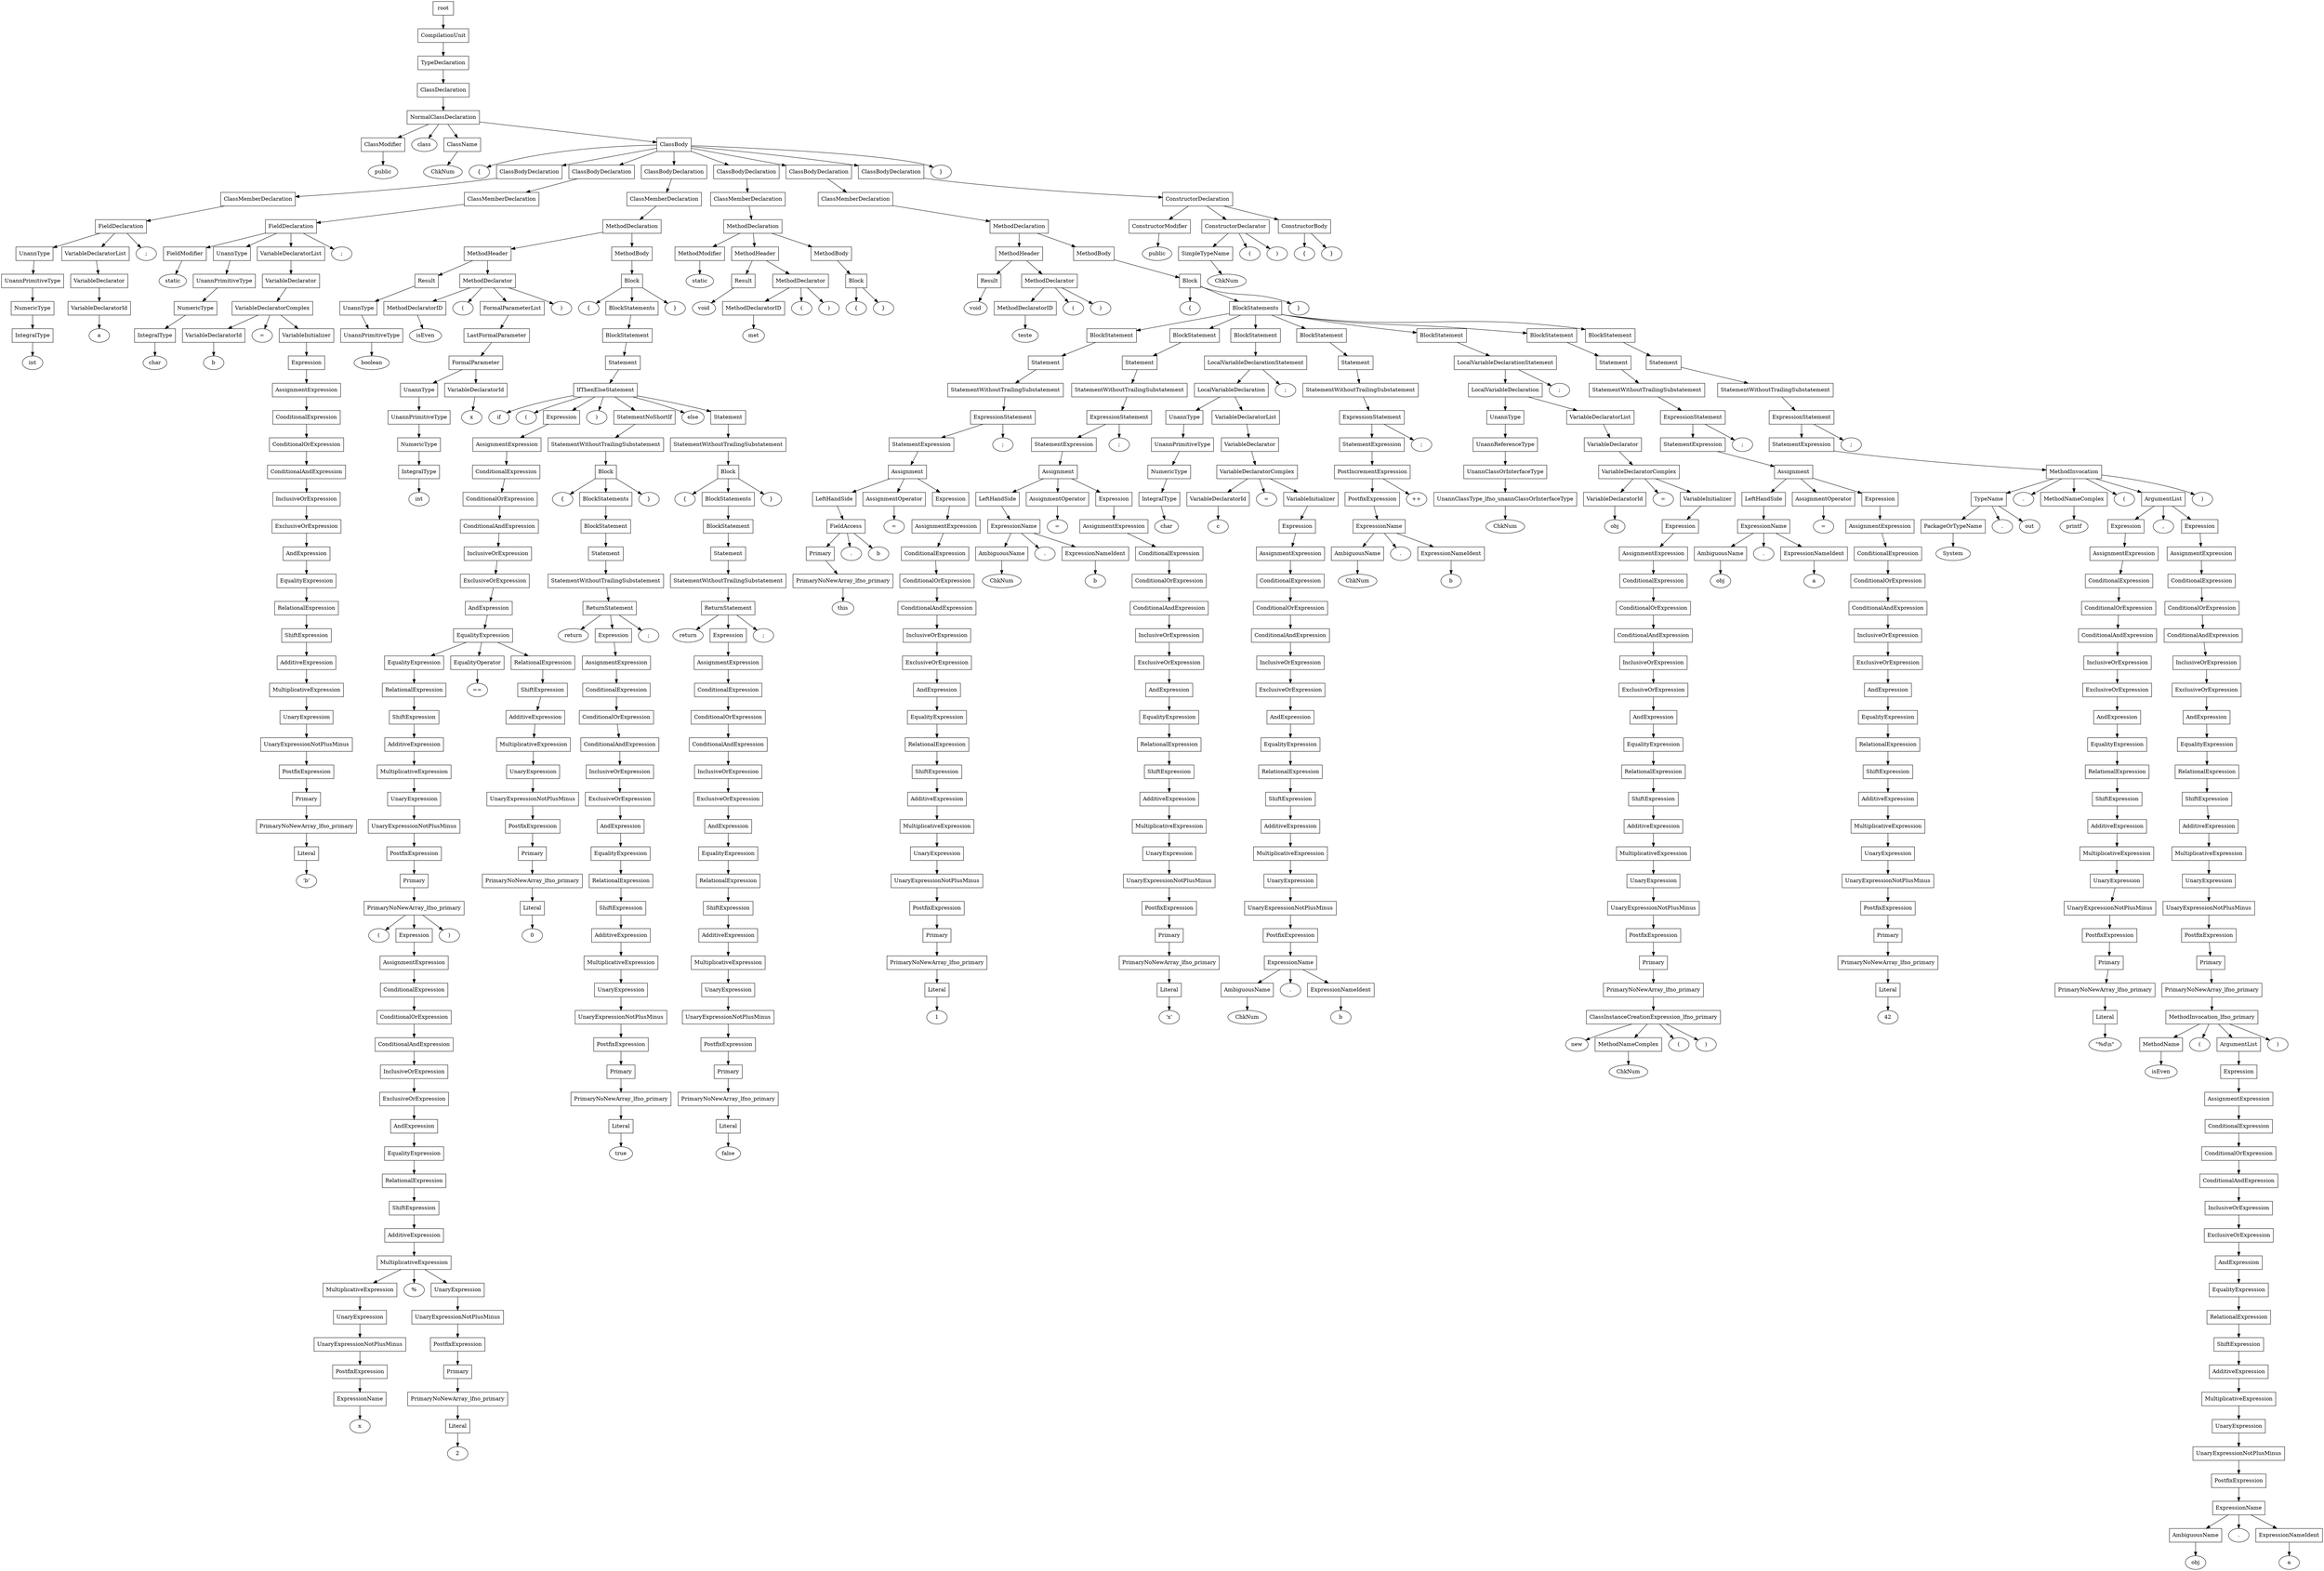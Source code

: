 digraph G {
	splines="TRUE";
	n_0 [label="root", shape="rectangle"]
	n_0 -> n_1
	n_1 [label="CompilationUnit", shape="rectangle"]
	n_1 -> n_2
	n_2 [label="TypeDeclaration", shape="rectangle"]
	n_2 -> n_3
	n_3 [label="ClassDeclaration", shape="rectangle"]
	n_3 -> n_4
	n_4 [label="NormalClassDeclaration", shape="rectangle"]
	n_4 -> n_5
	n_5 [label="ClassModifier", shape="rectangle"]
	n_5 -> n_9
	n_9 [label="public", shape="ellipse"]
	n_4 -> n_6
	n_6 [label="class", shape="ellipse"]
	n_4 -> n_7
	n_7 [label="ClassName", shape="rectangle"]
	n_7 -> n_10
	n_10 [label="ChkNum", shape="ellipse"]
	n_4 -> n_8
	n_8 [label="ClassBody", shape="rectangle"]
	n_8 -> n_11
	n_11 [label="{", shape="ellipse"]
	n_8 -> n_12
	n_12 [label="ClassBodyDeclaration", shape="rectangle"]
	n_12 -> n_19
	n_19 [label="ClassMemberDeclaration", shape="rectangle"]
	n_19 -> n_25
	n_25 [label="FieldDeclaration", shape="rectangle"]
	n_25 -> n_33
	n_33 [label="UnannType", shape="rectangle"]
	n_33 -> n_53
	n_53 [label="UnannPrimitiveType", shape="rectangle"]
	n_53 -> n_69
	n_69 [label="NumericType", shape="rectangle"]
	n_69 -> n_94
	n_94 [label="IntegralType", shape="rectangle"]
	n_94 -> n_113
	n_113 [label="int", shape="ellipse"]
	n_25 -> n_34
	n_34 [label="VariableDeclaratorList", shape="rectangle"]
	n_34 -> n_54
	n_54 [label="VariableDeclarator", shape="rectangle"]
	n_54 -> n_70
	n_70 [label="VariableDeclaratorId", shape="rectangle"]
	n_70 -> n_95
	n_95 [label="a", shape="ellipse"]
	n_25 -> n_35
	n_35 [label=";", shape="ellipse"]
	n_8 -> n_13
	n_13 [label="ClassBodyDeclaration", shape="rectangle"]
	n_13 -> n_20
	n_20 [label="ClassMemberDeclaration", shape="rectangle"]
	n_20 -> n_26
	n_26 [label="FieldDeclaration", shape="rectangle"]
	n_26 -> n_36
	n_36 [label="FieldModifier", shape="rectangle"]
	n_36 -> n_55
	n_55 [label="static", shape="ellipse"]
	n_26 -> n_37
	n_37 [label="UnannType", shape="rectangle"]
	n_37 -> n_56
	n_56 [label="UnannPrimitiveType", shape="rectangle"]
	n_56 -> n_71
	n_71 [label="NumericType", shape="rectangle"]
	n_71 -> n_96
	n_96 [label="IntegralType", shape="rectangle"]
	n_96 -> n_114
	n_114 [label="char", shape="ellipse"]
	n_26 -> n_38
	n_38 [label="VariableDeclaratorList", shape="rectangle"]
	n_38 -> n_57
	n_57 [label="VariableDeclarator", shape="rectangle"]
	n_57 -> n_72
	n_72 [label="VariableDeclaratorComplex", shape="rectangle"]
	n_72 -> n_97
	n_97 [label="VariableDeclaratorId", shape="rectangle"]
	n_97 -> n_115
	n_115 [label="b", shape="ellipse"]
	n_72 -> n_98
	n_98 [label="=", shape="ellipse"]
	n_72 -> n_99
	n_99 [label="VariableInitializer", shape="rectangle"]
	n_99 -> n_116
	n_116 [label="Expression", shape="rectangle"]
	n_116 -> n_127
	n_127 [label="AssignmentExpression", shape="rectangle"]
	n_127 -> n_140
	n_140 [label="ConditionalExpression", shape="rectangle"]
	n_140 -> n_159
	n_159 [label="ConditionalOrExpression", shape="rectangle"]
	n_159 -> n_178
	n_178 [label="ConditionalAndExpression", shape="rectangle"]
	n_178 -> n_192
	n_192 [label="InclusiveOrExpression", shape="rectangle"]
	n_192 -> n_226
	n_226 [label="ExclusiveOrExpression", shape="rectangle"]
	n_226 -> n_253
	n_253 [label="AndExpression", shape="rectangle"]
	n_253 -> n_277
	n_277 [label="EqualityExpression", shape="rectangle"]
	n_277 -> n_295
	n_295 [label="RelationalExpression", shape="rectangle"]
	n_295 -> n_307
	n_307 [label="ShiftExpression", shape="rectangle"]
	n_307 -> n_322
	n_322 [label="AdditiveExpression", shape="rectangle"]
	n_322 -> n_335
	n_335 [label="MultiplicativeExpression", shape="rectangle"]
	n_335 -> n_348
	n_348 [label="UnaryExpression", shape="rectangle"]
	n_348 -> n_360
	n_360 [label="UnaryExpressionNotPlusMinus", shape="rectangle"]
	n_360 -> n_372
	n_372 [label="PostfixExpression", shape="rectangle"]
	n_372 -> n_384
	n_384 [label="Primary", shape="rectangle"]
	n_384 -> n_396
	n_396 [label="PrimaryNoNewArray_lfno_primary", shape="rectangle"]
	n_396 -> n_408
	n_408 [label="Literal", shape="rectangle"]
	n_408 -> n_420
	n_420 [label="'b'", shape="ellipse"]
	n_26 -> n_39
	n_39 [label=";", shape="ellipse"]
	n_8 -> n_14
	n_14 [label="ClassBodyDeclaration", shape="rectangle"]
	n_14 -> n_21
	n_21 [label="ClassMemberDeclaration", shape="rectangle"]
	n_21 -> n_27
	n_27 [label="MethodDeclaration", shape="rectangle"]
	n_27 -> n_40
	n_40 [label="MethodHeader", shape="rectangle"]
	n_40 -> n_58
	n_58 [label="Result", shape="rectangle"]
	n_58 -> n_73
	n_73 [label="UnannType", shape="rectangle"]
	n_73 -> n_100
	n_100 [label="UnannPrimitiveType", shape="rectangle"]
	n_100 -> n_117
	n_117 [label="boolean", shape="ellipse"]
	n_40 -> n_59
	n_59 [label="MethodDeclarator", shape="rectangle"]
	n_59 -> n_74
	n_74 [label="MethodDeclaratorID", shape="rectangle"]
	n_74 -> n_101
	n_101 [label="isEven", shape="ellipse"]
	n_59 -> n_75
	n_75 [label="(", shape="ellipse"]
	n_59 -> n_76
	n_76 [label="FormalParameterList", shape="rectangle"]
	n_76 -> n_102
	n_102 [label="LastFormalParameter", shape="rectangle"]
	n_102 -> n_118
	n_118 [label="FormalParameter", shape="rectangle"]
	n_118 -> n_128
	n_128 [label="UnannType", shape="rectangle"]
	n_128 -> n_141
	n_141 [label="UnannPrimitiveType", shape="rectangle"]
	n_141 -> n_160
	n_160 [label="NumericType", shape="rectangle"]
	n_160 -> n_179
	n_179 [label="IntegralType", shape="rectangle"]
	n_179 -> n_193
	n_193 [label="int", shape="ellipse"]
	n_118 -> n_129
	n_129 [label="VariableDeclaratorId", shape="rectangle"]
	n_129 -> n_142
	n_142 [label="x", shape="ellipse"]
	n_59 -> n_77
	n_77 [label=")", shape="ellipse"]
	n_27 -> n_41
	n_41 [label="MethodBody", shape="rectangle"]
	n_41 -> n_60
	n_60 [label="Block", shape="rectangle"]
	n_60 -> n_78
	n_78 [label="{", shape="ellipse"]
	n_60 -> n_79
	n_79 [label="BlockStatements", shape="rectangle"]
	n_79 -> n_103
	n_103 [label="BlockStatement", shape="rectangle"]
	n_103 -> n_119
	n_119 [label="Statement", shape="rectangle"]
	n_119 -> n_130
	n_130 [label="IfThenElseStatement", shape="rectangle"]
	n_130 -> n_143
	n_143 [label="if", shape="ellipse"]
	n_130 -> n_144
	n_144 [label="(", shape="ellipse"]
	n_130 -> n_145
	n_145 [label="Expression", shape="rectangle"]
	n_145 -> n_161
	n_161 [label="AssignmentExpression", shape="rectangle"]
	n_161 -> n_180
	n_180 [label="ConditionalExpression", shape="rectangle"]
	n_180 -> n_194
	n_194 [label="ConditionalOrExpression", shape="rectangle"]
	n_194 -> n_227
	n_227 [label="ConditionalAndExpression", shape="rectangle"]
	n_227 -> n_254
	n_254 [label="InclusiveOrExpression", shape="rectangle"]
	n_254 -> n_278
	n_278 [label="ExclusiveOrExpression", shape="rectangle"]
	n_278 -> n_296
	n_296 [label="AndExpression", shape="rectangle"]
	n_296 -> n_308
	n_308 [label="EqualityExpression", shape="rectangle"]
	n_308 -> n_323
	n_323 [label="EqualityExpression", shape="rectangle"]
	n_323 -> n_336
	n_336 [label="RelationalExpression", shape="rectangle"]
	n_336 -> n_349
	n_349 [label="ShiftExpression", shape="rectangle"]
	n_349 -> n_361
	n_361 [label="AdditiveExpression", shape="rectangle"]
	n_361 -> n_373
	n_373 [label="MultiplicativeExpression", shape="rectangle"]
	n_373 -> n_385
	n_385 [label="UnaryExpression", shape="rectangle"]
	n_385 -> n_397
	n_397 [label="UnaryExpressionNotPlusMinus", shape="rectangle"]
	n_397 -> n_409
	n_409 [label="PostfixExpression", shape="rectangle"]
	n_409 -> n_421
	n_421 [label="Primary", shape="rectangle"]
	n_421 -> n_432
	n_432 [label="PrimaryNoNewArray_lfno_primary", shape="rectangle"]
	n_432 -> n_443
	n_443 [label="(", shape="ellipse"]
	n_432 -> n_444
	n_444 [label="Expression", shape="rectangle"]
	n_444 -> n_456
	n_456 [label="AssignmentExpression", shape="rectangle"]
	n_456 -> n_466
	n_466 [label="ConditionalExpression", shape="rectangle"]
	n_466 -> n_478
	n_478 [label="ConditionalOrExpression", shape="rectangle"]
	n_478 -> n_489
	n_489 [label="ConditionalAndExpression", shape="rectangle"]
	n_489 -> n_501
	n_501 [label="InclusiveOrExpression", shape="rectangle"]
	n_501 -> n_507
	n_507 [label="ExclusiveOrExpression", shape="rectangle"]
	n_507 -> n_511
	n_511 [label="AndExpression", shape="rectangle"]
	n_511 -> n_515
	n_515 [label="EqualityExpression", shape="rectangle"]
	n_515 -> n_519
	n_519 [label="RelationalExpression", shape="rectangle"]
	n_519 -> n_521
	n_521 [label="ShiftExpression", shape="rectangle"]
	n_521 -> n_523
	n_523 [label="AdditiveExpression", shape="rectangle"]
	n_523 -> n_525
	n_525 [label="MultiplicativeExpression", shape="rectangle"]
	n_525 -> n_527
	n_527 [label="MultiplicativeExpression", shape="rectangle"]
	n_527 -> n_531
	n_531 [label="UnaryExpression", shape="rectangle"]
	n_531 -> n_534
	n_534 [label="UnaryExpressionNotPlusMinus", shape="rectangle"]
	n_534 -> n_537
	n_537 [label="PostfixExpression", shape="rectangle"]
	n_537 -> n_540
	n_540 [label="ExpressionName", shape="rectangle"]
	n_540 -> n_543
	n_543 [label="x", shape="ellipse"]
	n_525 -> n_528
	n_528 [label="%", shape="ellipse"]
	n_525 -> n_529
	n_529 [label="UnaryExpression", shape="rectangle"]
	n_529 -> n_532
	n_532 [label="UnaryExpressionNotPlusMinus", shape="rectangle"]
	n_532 -> n_535
	n_535 [label="PostfixExpression", shape="rectangle"]
	n_535 -> n_538
	n_538 [label="Primary", shape="rectangle"]
	n_538 -> n_541
	n_541 [label="PrimaryNoNewArray_lfno_primary", shape="rectangle"]
	n_541 -> n_544
	n_544 [label="Literal", shape="rectangle"]
	n_544 -> n_546
	n_546 [label="2", shape="ellipse"]
	n_432 -> n_445
	n_445 [label=")", shape="ellipse"]
	n_308 -> n_324
	n_324 [label="EqualityOperator", shape="rectangle"]
	n_324 -> n_337
	n_337 [label="==", shape="ellipse"]
	n_308 -> n_325
	n_325 [label="RelationalExpression", shape="rectangle"]
	n_325 -> n_338
	n_338 [label="ShiftExpression", shape="rectangle"]
	n_338 -> n_350
	n_350 [label="AdditiveExpression", shape="rectangle"]
	n_350 -> n_362
	n_362 [label="MultiplicativeExpression", shape="rectangle"]
	n_362 -> n_374
	n_374 [label="UnaryExpression", shape="rectangle"]
	n_374 -> n_386
	n_386 [label="UnaryExpressionNotPlusMinus", shape="rectangle"]
	n_386 -> n_398
	n_398 [label="PostfixExpression", shape="rectangle"]
	n_398 -> n_410
	n_410 [label="Primary", shape="rectangle"]
	n_410 -> n_422
	n_422 [label="PrimaryNoNewArray_lfno_primary", shape="rectangle"]
	n_422 -> n_433
	n_433 [label="Literal", shape="rectangle"]
	n_433 -> n_446
	n_446 [label="0", shape="ellipse"]
	n_130 -> n_146
	n_146 [label=")", shape="ellipse"]
	n_130 -> n_147
	n_147 [label="StatementNoShortIf", shape="rectangle"]
	n_147 -> n_162
	n_162 [label="StatementWithoutTrailingSubstatement", shape="rectangle"]
	n_162 -> n_181
	n_181 [label="Block", shape="rectangle"]
	n_181 -> n_195
	n_195 [label="{", shape="ellipse"]
	n_181 -> n_196
	n_196 [label="BlockStatements", shape="rectangle"]
	n_196 -> n_228
	n_228 [label="BlockStatement", shape="rectangle"]
	n_228 -> n_255
	n_255 [label="Statement", shape="rectangle"]
	n_255 -> n_279
	n_279 [label="StatementWithoutTrailingSubstatement", shape="rectangle"]
	n_279 -> n_297
	n_297 [label="ReturnStatement", shape="rectangle"]
	n_297 -> n_309
	n_309 [label="return", shape="ellipse"]
	n_297 -> n_310
	n_310 [label="Expression", shape="rectangle"]
	n_310 -> n_326
	n_326 [label="AssignmentExpression", shape="rectangle"]
	n_326 -> n_339
	n_339 [label="ConditionalExpression", shape="rectangle"]
	n_339 -> n_351
	n_351 [label="ConditionalOrExpression", shape="rectangle"]
	n_351 -> n_363
	n_363 [label="ConditionalAndExpression", shape="rectangle"]
	n_363 -> n_375
	n_375 [label="InclusiveOrExpression", shape="rectangle"]
	n_375 -> n_387
	n_387 [label="ExclusiveOrExpression", shape="rectangle"]
	n_387 -> n_399
	n_399 [label="AndExpression", shape="rectangle"]
	n_399 -> n_411
	n_411 [label="EqualityExpression", shape="rectangle"]
	n_411 -> n_423
	n_423 [label="RelationalExpression", shape="rectangle"]
	n_423 -> n_434
	n_434 [label="ShiftExpression", shape="rectangle"]
	n_434 -> n_447
	n_447 [label="AdditiveExpression", shape="rectangle"]
	n_447 -> n_457
	n_457 [label="MultiplicativeExpression", shape="rectangle"]
	n_457 -> n_467
	n_467 [label="UnaryExpression", shape="rectangle"]
	n_467 -> n_479
	n_479 [label="UnaryExpressionNotPlusMinus", shape="rectangle"]
	n_479 -> n_490
	n_490 [label="PostfixExpression", shape="rectangle"]
	n_490 -> n_502
	n_502 [label="Primary", shape="rectangle"]
	n_502 -> n_508
	n_508 [label="PrimaryNoNewArray_lfno_primary", shape="rectangle"]
	n_508 -> n_512
	n_512 [label="Literal", shape="rectangle"]
	n_512 -> n_516
	n_516 [label="true", shape="ellipse"]
	n_297 -> n_311
	n_311 [label=";", shape="ellipse"]
	n_181 -> n_197
	n_197 [label="}", shape="ellipse"]
	n_130 -> n_148
	n_148 [label="else", shape="ellipse"]
	n_130 -> n_149
	n_149 [label="Statement", shape="rectangle"]
	n_149 -> n_163
	n_163 [label="StatementWithoutTrailingSubstatement", shape="rectangle"]
	n_163 -> n_182
	n_182 [label="Block", shape="rectangle"]
	n_182 -> n_198
	n_198 [label="{", shape="ellipse"]
	n_182 -> n_199
	n_199 [label="BlockStatements", shape="rectangle"]
	n_199 -> n_229
	n_229 [label="BlockStatement", shape="rectangle"]
	n_229 -> n_256
	n_256 [label="Statement", shape="rectangle"]
	n_256 -> n_280
	n_280 [label="StatementWithoutTrailingSubstatement", shape="rectangle"]
	n_280 -> n_298
	n_298 [label="ReturnStatement", shape="rectangle"]
	n_298 -> n_312
	n_312 [label="return", shape="ellipse"]
	n_298 -> n_313
	n_313 [label="Expression", shape="rectangle"]
	n_313 -> n_327
	n_327 [label="AssignmentExpression", shape="rectangle"]
	n_327 -> n_340
	n_340 [label="ConditionalExpression", shape="rectangle"]
	n_340 -> n_352
	n_352 [label="ConditionalOrExpression", shape="rectangle"]
	n_352 -> n_364
	n_364 [label="ConditionalAndExpression", shape="rectangle"]
	n_364 -> n_376
	n_376 [label="InclusiveOrExpression", shape="rectangle"]
	n_376 -> n_388
	n_388 [label="ExclusiveOrExpression", shape="rectangle"]
	n_388 -> n_400
	n_400 [label="AndExpression", shape="rectangle"]
	n_400 -> n_412
	n_412 [label="EqualityExpression", shape="rectangle"]
	n_412 -> n_424
	n_424 [label="RelationalExpression", shape="rectangle"]
	n_424 -> n_435
	n_435 [label="ShiftExpression", shape="rectangle"]
	n_435 -> n_448
	n_448 [label="AdditiveExpression", shape="rectangle"]
	n_448 -> n_458
	n_458 [label="MultiplicativeExpression", shape="rectangle"]
	n_458 -> n_468
	n_468 [label="UnaryExpression", shape="rectangle"]
	n_468 -> n_480
	n_480 [label="UnaryExpressionNotPlusMinus", shape="rectangle"]
	n_480 -> n_491
	n_491 [label="PostfixExpression", shape="rectangle"]
	n_491 -> n_503
	n_503 [label="Primary", shape="rectangle"]
	n_503 -> n_509
	n_509 [label="PrimaryNoNewArray_lfno_primary", shape="rectangle"]
	n_509 -> n_513
	n_513 [label="Literal", shape="rectangle"]
	n_513 -> n_517
	n_517 [label="false", shape="ellipse"]
	n_298 -> n_314
	n_314 [label=";", shape="ellipse"]
	n_182 -> n_200
	n_200 [label="}", shape="ellipse"]
	n_60 -> n_80
	n_80 [label="}", shape="ellipse"]
	n_8 -> n_15
	n_15 [label="ClassBodyDeclaration", shape="rectangle"]
	n_15 -> n_22
	n_22 [label="ClassMemberDeclaration", shape="rectangle"]
	n_22 -> n_28
	n_28 [label="MethodDeclaration", shape="rectangle"]
	n_28 -> n_42
	n_42 [label="MethodModifier", shape="rectangle"]
	n_42 -> n_61
	n_61 [label="static", shape="ellipse"]
	n_28 -> n_43
	n_43 [label="MethodHeader", shape="rectangle"]
	n_43 -> n_62
	n_62 [label="Result", shape="rectangle"]
	n_62 -> n_81
	n_81 [label="void", shape="ellipse"]
	n_43 -> n_63
	n_63 [label="MethodDeclarator", shape="rectangle"]
	n_63 -> n_82
	n_82 [label="MethodDeclaratorID", shape="rectangle"]
	n_82 -> n_104
	n_104 [label="met", shape="ellipse"]
	n_63 -> n_83
	n_83 [label="(", shape="ellipse"]
	n_63 -> n_84
	n_84 [label=")", shape="ellipse"]
	n_28 -> n_44
	n_44 [label="MethodBody", shape="rectangle"]
	n_44 -> n_64
	n_64 [label="Block", shape="rectangle"]
	n_64 -> n_85
	n_85 [label="{", shape="ellipse"]
	n_64 -> n_86
	n_86 [label="}", shape="ellipse"]
	n_8 -> n_16
	n_16 [label="ClassBodyDeclaration", shape="rectangle"]
	n_16 -> n_23
	n_23 [label="ClassMemberDeclaration", shape="rectangle"]
	n_23 -> n_29
	n_29 [label="MethodDeclaration", shape="rectangle"]
	n_29 -> n_45
	n_45 [label="MethodHeader", shape="rectangle"]
	n_45 -> n_65
	n_65 [label="Result", shape="rectangle"]
	n_65 -> n_87
	n_87 [label="void", shape="ellipse"]
	n_45 -> n_66
	n_66 [label="MethodDeclarator", shape="rectangle"]
	n_66 -> n_88
	n_88 [label="MethodDeclaratorID", shape="rectangle"]
	n_88 -> n_105
	n_105 [label="teste", shape="ellipse"]
	n_66 -> n_89
	n_89 [label="(", shape="ellipse"]
	n_66 -> n_90
	n_90 [label=")", shape="ellipse"]
	n_29 -> n_46
	n_46 [label="MethodBody", shape="rectangle"]
	n_46 -> n_67
	n_67 [label="Block", shape="rectangle"]
	n_67 -> n_91
	n_91 [label="{", shape="ellipse"]
	n_67 -> n_92
	n_92 [label="BlockStatements", shape="rectangle"]
	n_92 -> n_106
	n_106 [label="BlockStatement", shape="rectangle"]
	n_106 -> n_120
	n_120 [label="Statement", shape="rectangle"]
	n_120 -> n_131
	n_131 [label="StatementWithoutTrailingSubstatement", shape="rectangle"]
	n_131 -> n_150
	n_150 [label="ExpressionStatement", shape="rectangle"]
	n_150 -> n_164
	n_164 [label="StatementExpression", shape="rectangle"]
	n_164 -> n_183
	n_183 [label="Assignment", shape="rectangle"]
	n_183 -> n_201
	n_201 [label="LeftHandSide", shape="rectangle"]
	n_201 -> n_230
	n_230 [label="FieldAccess", shape="rectangle"]
	n_230 -> n_257
	n_257 [label="Primary", shape="rectangle"]
	n_257 -> n_281
	n_281 [label="PrimaryNoNewArray_lfno_primary", shape="rectangle"]
	n_281 -> n_299
	n_299 [label="this", shape="ellipse"]
	n_230 -> n_258
	n_258 [label=".", shape="ellipse"]
	n_230 -> n_259
	n_259 [label="b", shape="ellipse"]
	n_183 -> n_202
	n_202 [label="AssignmentOperator", shape="rectangle"]
	n_202 -> n_231
	n_231 [label="=", shape="ellipse"]
	n_183 -> n_203
	n_203 [label="Expression", shape="rectangle"]
	n_203 -> n_232
	n_232 [label="AssignmentExpression", shape="rectangle"]
	n_232 -> n_260
	n_260 [label="ConditionalExpression", shape="rectangle"]
	n_260 -> n_282
	n_282 [label="ConditionalOrExpression", shape="rectangle"]
	n_282 -> n_300
	n_300 [label="ConditionalAndExpression", shape="rectangle"]
	n_300 -> n_315
	n_315 [label="InclusiveOrExpression", shape="rectangle"]
	n_315 -> n_328
	n_328 [label="ExclusiveOrExpression", shape="rectangle"]
	n_328 -> n_341
	n_341 [label="AndExpression", shape="rectangle"]
	n_341 -> n_353
	n_353 [label="EqualityExpression", shape="rectangle"]
	n_353 -> n_365
	n_365 [label="RelationalExpression", shape="rectangle"]
	n_365 -> n_377
	n_377 [label="ShiftExpression", shape="rectangle"]
	n_377 -> n_389
	n_389 [label="AdditiveExpression", shape="rectangle"]
	n_389 -> n_401
	n_401 [label="MultiplicativeExpression", shape="rectangle"]
	n_401 -> n_413
	n_413 [label="UnaryExpression", shape="rectangle"]
	n_413 -> n_425
	n_425 [label="UnaryExpressionNotPlusMinus", shape="rectangle"]
	n_425 -> n_436
	n_436 [label="PostfixExpression", shape="rectangle"]
	n_436 -> n_449
	n_449 [label="Primary", shape="rectangle"]
	n_449 -> n_459
	n_459 [label="PrimaryNoNewArray_lfno_primary", shape="rectangle"]
	n_459 -> n_469
	n_469 [label="Literal", shape="rectangle"]
	n_469 -> n_481
	n_481 [label="1", shape="ellipse"]
	n_150 -> n_165
	n_165 [label=";", shape="ellipse"]
	n_92 -> n_107
	n_107 [label="BlockStatement", shape="rectangle"]
	n_107 -> n_121
	n_121 [label="Statement", shape="rectangle"]
	n_121 -> n_132
	n_132 [label="StatementWithoutTrailingSubstatement", shape="rectangle"]
	n_132 -> n_151
	n_151 [label="ExpressionStatement", shape="rectangle"]
	n_151 -> n_166
	n_166 [label="StatementExpression", shape="rectangle"]
	n_166 -> n_184
	n_184 [label="Assignment", shape="rectangle"]
	n_184 -> n_204
	n_204 [label="LeftHandSide", shape="rectangle"]
	n_204 -> n_233
	n_233 [label="ExpressionName", shape="rectangle"]
	n_233 -> n_261
	n_261 [label="AmbiguousName", shape="rectangle"]
	n_261 -> n_283
	n_283 [label="ChkNum", shape="ellipse"]
	n_233 -> n_262
	n_262 [label=".", shape="ellipse"]
	n_233 -> n_263
	n_263 [label="ExpressionNameIdent", shape="rectangle"]
	n_263 -> n_284
	n_284 [label="b", shape="ellipse"]
	n_184 -> n_205
	n_205 [label="AssignmentOperator", shape="rectangle"]
	n_205 -> n_234
	n_234 [label="=", shape="ellipse"]
	n_184 -> n_206
	n_206 [label="Expression", shape="rectangle"]
	n_206 -> n_235
	n_235 [label="AssignmentExpression", shape="rectangle"]
	n_235 -> n_264
	n_264 [label="ConditionalExpression", shape="rectangle"]
	n_264 -> n_285
	n_285 [label="ConditionalOrExpression", shape="rectangle"]
	n_285 -> n_301
	n_301 [label="ConditionalAndExpression", shape="rectangle"]
	n_301 -> n_316
	n_316 [label="InclusiveOrExpression", shape="rectangle"]
	n_316 -> n_329
	n_329 [label="ExclusiveOrExpression", shape="rectangle"]
	n_329 -> n_342
	n_342 [label="AndExpression", shape="rectangle"]
	n_342 -> n_354
	n_354 [label="EqualityExpression", shape="rectangle"]
	n_354 -> n_366
	n_366 [label="RelationalExpression", shape="rectangle"]
	n_366 -> n_378
	n_378 [label="ShiftExpression", shape="rectangle"]
	n_378 -> n_390
	n_390 [label="AdditiveExpression", shape="rectangle"]
	n_390 -> n_402
	n_402 [label="MultiplicativeExpression", shape="rectangle"]
	n_402 -> n_414
	n_414 [label="UnaryExpression", shape="rectangle"]
	n_414 -> n_426
	n_426 [label="UnaryExpressionNotPlusMinus", shape="rectangle"]
	n_426 -> n_437
	n_437 [label="PostfixExpression", shape="rectangle"]
	n_437 -> n_450
	n_450 [label="Primary", shape="rectangle"]
	n_450 -> n_460
	n_460 [label="PrimaryNoNewArray_lfno_primary", shape="rectangle"]
	n_460 -> n_470
	n_470 [label="Literal", shape="rectangle"]
	n_470 -> n_482
	n_482 [label="'x'", shape="ellipse"]
	n_151 -> n_167
	n_167 [label=";", shape="ellipse"]
	n_92 -> n_108
	n_108 [label="BlockStatement", shape="rectangle"]
	n_108 -> n_122
	n_122 [label="LocalVariableDeclarationStatement", shape="rectangle"]
	n_122 -> n_133
	n_133 [label="LocalVariableDeclaration", shape="rectangle"]
	n_133 -> n_152
	n_152 [label="UnannType", shape="rectangle"]
	n_152 -> n_168
	n_168 [label="UnannPrimitiveType", shape="rectangle"]
	n_168 -> n_185
	n_185 [label="NumericType", shape="rectangle"]
	n_185 -> n_207
	n_207 [label="IntegralType", shape="rectangle"]
	n_207 -> n_236
	n_236 [label="char", shape="ellipse"]
	n_133 -> n_153
	n_153 [label="VariableDeclaratorList", shape="rectangle"]
	n_153 -> n_169
	n_169 [label="VariableDeclarator", shape="rectangle"]
	n_169 -> n_186
	n_186 [label="VariableDeclaratorComplex", shape="rectangle"]
	n_186 -> n_208
	n_208 [label="VariableDeclaratorId", shape="rectangle"]
	n_208 -> n_237
	n_237 [label="c", shape="ellipse"]
	n_186 -> n_209
	n_209 [label="=", shape="ellipse"]
	n_186 -> n_210
	n_210 [label="VariableInitializer", shape="rectangle"]
	n_210 -> n_238
	n_238 [label="Expression", shape="rectangle"]
	n_238 -> n_265
	n_265 [label="AssignmentExpression", shape="rectangle"]
	n_265 -> n_286
	n_286 [label="ConditionalExpression", shape="rectangle"]
	n_286 -> n_302
	n_302 [label="ConditionalOrExpression", shape="rectangle"]
	n_302 -> n_317
	n_317 [label="ConditionalAndExpression", shape="rectangle"]
	n_317 -> n_330
	n_330 [label="InclusiveOrExpression", shape="rectangle"]
	n_330 -> n_343
	n_343 [label="ExclusiveOrExpression", shape="rectangle"]
	n_343 -> n_355
	n_355 [label="AndExpression", shape="rectangle"]
	n_355 -> n_367
	n_367 [label="EqualityExpression", shape="rectangle"]
	n_367 -> n_379
	n_379 [label="RelationalExpression", shape="rectangle"]
	n_379 -> n_391
	n_391 [label="ShiftExpression", shape="rectangle"]
	n_391 -> n_403
	n_403 [label="AdditiveExpression", shape="rectangle"]
	n_403 -> n_415
	n_415 [label="MultiplicativeExpression", shape="rectangle"]
	n_415 -> n_427
	n_427 [label="UnaryExpression", shape="rectangle"]
	n_427 -> n_438
	n_438 [label="UnaryExpressionNotPlusMinus", shape="rectangle"]
	n_438 -> n_451
	n_451 [label="PostfixExpression", shape="rectangle"]
	n_451 -> n_461
	n_461 [label="ExpressionName", shape="rectangle"]
	n_461 -> n_471
	n_471 [label="AmbiguousName", shape="rectangle"]
	n_471 -> n_483
	n_483 [label="ChkNum", shape="ellipse"]
	n_461 -> n_472
	n_472 [label=".", shape="ellipse"]
	n_461 -> n_473
	n_473 [label="ExpressionNameIdent", shape="rectangle"]
	n_473 -> n_484
	n_484 [label="b", shape="ellipse"]
	n_122 -> n_134
	n_134 [label=";", shape="ellipse"]
	n_92 -> n_109
	n_109 [label="BlockStatement", shape="rectangle"]
	n_109 -> n_123
	n_123 [label="Statement", shape="rectangle"]
	n_123 -> n_135
	n_135 [label="StatementWithoutTrailingSubstatement", shape="rectangle"]
	n_135 -> n_154
	n_154 [label="ExpressionStatement", shape="rectangle"]
	n_154 -> n_170
	n_170 [label="StatementExpression", shape="rectangle"]
	n_170 -> n_187
	n_187 [label="PostIncrementExpression", shape="rectangle"]
	n_187 -> n_211
	n_211 [label="PostfixExpression", shape="rectangle"]
	n_211 -> n_239
	n_239 [label="ExpressionName", shape="rectangle"]
	n_239 -> n_266
	n_266 [label="AmbiguousName", shape="rectangle"]
	n_266 -> n_287
	n_287 [label="ChkNum", shape="ellipse"]
	n_239 -> n_267
	n_267 [label=".", shape="ellipse"]
	n_239 -> n_268
	n_268 [label="ExpressionNameIdent", shape="rectangle"]
	n_268 -> n_288
	n_288 [label="b", shape="ellipse"]
	n_187 -> n_212
	n_212 [label="++", shape="ellipse"]
	n_154 -> n_171
	n_171 [label=";", shape="ellipse"]
	n_92 -> n_110
	n_110 [label="BlockStatement", shape="rectangle"]
	n_110 -> n_124
	n_124 [label="LocalVariableDeclarationStatement", shape="rectangle"]
	n_124 -> n_136
	n_136 [label="LocalVariableDeclaration", shape="rectangle"]
	n_136 -> n_155
	n_155 [label="UnannType", shape="rectangle"]
	n_155 -> n_172
	n_172 [label="UnannReferenceType", shape="rectangle"]
	n_172 -> n_188
	n_188 [label="UnannClassOrInterfaceType", shape="rectangle"]
	n_188 -> n_213
	n_213 [label="UnannClassType_lfno_unannClassOrInterfaceType", shape="rectangle"]
	n_213 -> n_240
	n_240 [label="ChkNum", shape="ellipse"]
	n_136 -> n_156
	n_156 [label="VariableDeclaratorList", shape="rectangle"]
	n_156 -> n_173
	n_173 [label="VariableDeclarator", shape="rectangle"]
	n_173 -> n_189
	n_189 [label="VariableDeclaratorComplex", shape="rectangle"]
	n_189 -> n_214
	n_214 [label="VariableDeclaratorId", shape="rectangle"]
	n_214 -> n_241
	n_241 [label="obj", shape="ellipse"]
	n_189 -> n_215
	n_215 [label="=", shape="ellipse"]
	n_189 -> n_216
	n_216 [label="VariableInitializer", shape="rectangle"]
	n_216 -> n_242
	n_242 [label="Expression", shape="rectangle"]
	n_242 -> n_269
	n_269 [label="AssignmentExpression", shape="rectangle"]
	n_269 -> n_289
	n_289 [label="ConditionalExpression", shape="rectangle"]
	n_289 -> n_303
	n_303 [label="ConditionalOrExpression", shape="rectangle"]
	n_303 -> n_318
	n_318 [label="ConditionalAndExpression", shape="rectangle"]
	n_318 -> n_331
	n_331 [label="InclusiveOrExpression", shape="rectangle"]
	n_331 -> n_344
	n_344 [label="ExclusiveOrExpression", shape="rectangle"]
	n_344 -> n_356
	n_356 [label="AndExpression", shape="rectangle"]
	n_356 -> n_368
	n_368 [label="EqualityExpression", shape="rectangle"]
	n_368 -> n_380
	n_380 [label="RelationalExpression", shape="rectangle"]
	n_380 -> n_392
	n_392 [label="ShiftExpression", shape="rectangle"]
	n_392 -> n_404
	n_404 [label="AdditiveExpression", shape="rectangle"]
	n_404 -> n_416
	n_416 [label="MultiplicativeExpression", shape="rectangle"]
	n_416 -> n_428
	n_428 [label="UnaryExpression", shape="rectangle"]
	n_428 -> n_439
	n_439 [label="UnaryExpressionNotPlusMinus", shape="rectangle"]
	n_439 -> n_452
	n_452 [label="PostfixExpression", shape="rectangle"]
	n_452 -> n_462
	n_462 [label="Primary", shape="rectangle"]
	n_462 -> n_474
	n_474 [label="PrimaryNoNewArray_lfno_primary", shape="rectangle"]
	n_474 -> n_485
	n_485 [label="ClassInstanceCreationExpression_lfno_primary", shape="rectangle"]
	n_485 -> n_492
	n_492 [label="new", shape="ellipse"]
	n_485 -> n_493
	n_493 [label="MethodNameComplex", shape="rectangle"]
	n_493 -> n_504
	n_504 [label="ChkNum", shape="ellipse"]
	n_485 -> n_494
	n_494 [label="(", shape="ellipse"]
	n_485 -> n_495
	n_495 [label=")", shape="ellipse"]
	n_124 -> n_137
	n_137 [label=";", shape="ellipse"]
	n_92 -> n_111
	n_111 [label="BlockStatement", shape="rectangle"]
	n_111 -> n_125
	n_125 [label="Statement", shape="rectangle"]
	n_125 -> n_138
	n_138 [label="StatementWithoutTrailingSubstatement", shape="rectangle"]
	n_138 -> n_157
	n_157 [label="ExpressionStatement", shape="rectangle"]
	n_157 -> n_174
	n_174 [label="StatementExpression", shape="rectangle"]
	n_174 -> n_190
	n_190 [label="Assignment", shape="rectangle"]
	n_190 -> n_217
	n_217 [label="LeftHandSide", shape="rectangle"]
	n_217 -> n_243
	n_243 [label="ExpressionName", shape="rectangle"]
	n_243 -> n_270
	n_270 [label="AmbiguousName", shape="rectangle"]
	n_270 -> n_290
	n_290 [label="obj", shape="ellipse"]
	n_243 -> n_271
	n_271 [label=".", shape="ellipse"]
	n_243 -> n_272
	n_272 [label="ExpressionNameIdent", shape="rectangle"]
	n_272 -> n_291
	n_291 [label="a", shape="ellipse"]
	n_190 -> n_218
	n_218 [label="AssignmentOperator", shape="rectangle"]
	n_218 -> n_244
	n_244 [label="=", shape="ellipse"]
	n_190 -> n_219
	n_219 [label="Expression", shape="rectangle"]
	n_219 -> n_245
	n_245 [label="AssignmentExpression", shape="rectangle"]
	n_245 -> n_273
	n_273 [label="ConditionalExpression", shape="rectangle"]
	n_273 -> n_292
	n_292 [label="ConditionalOrExpression", shape="rectangle"]
	n_292 -> n_304
	n_304 [label="ConditionalAndExpression", shape="rectangle"]
	n_304 -> n_319
	n_319 [label="InclusiveOrExpression", shape="rectangle"]
	n_319 -> n_332
	n_332 [label="ExclusiveOrExpression", shape="rectangle"]
	n_332 -> n_345
	n_345 [label="AndExpression", shape="rectangle"]
	n_345 -> n_357
	n_357 [label="EqualityExpression", shape="rectangle"]
	n_357 -> n_369
	n_369 [label="RelationalExpression", shape="rectangle"]
	n_369 -> n_381
	n_381 [label="ShiftExpression", shape="rectangle"]
	n_381 -> n_393
	n_393 [label="AdditiveExpression", shape="rectangle"]
	n_393 -> n_405
	n_405 [label="MultiplicativeExpression", shape="rectangle"]
	n_405 -> n_417
	n_417 [label="UnaryExpression", shape="rectangle"]
	n_417 -> n_429
	n_429 [label="UnaryExpressionNotPlusMinus", shape="rectangle"]
	n_429 -> n_440
	n_440 [label="PostfixExpression", shape="rectangle"]
	n_440 -> n_453
	n_453 [label="Primary", shape="rectangle"]
	n_453 -> n_463
	n_463 [label="PrimaryNoNewArray_lfno_primary", shape="rectangle"]
	n_463 -> n_475
	n_475 [label="Literal", shape="rectangle"]
	n_475 -> n_486
	n_486 [label="42", shape="ellipse"]
	n_157 -> n_175
	n_175 [label=";", shape="ellipse"]
	n_92 -> n_112
	n_112 [label="BlockStatement", shape="rectangle"]
	n_112 -> n_126
	n_126 [label="Statement", shape="rectangle"]
	n_126 -> n_139
	n_139 [label="StatementWithoutTrailingSubstatement", shape="rectangle"]
	n_139 -> n_158
	n_158 [label="ExpressionStatement", shape="rectangle"]
	n_158 -> n_176
	n_176 [label="StatementExpression", shape="rectangle"]
	n_176 -> n_191
	n_191 [label="MethodInvocation", shape="rectangle"]
	n_191 -> n_220
	n_220 [label="TypeName", shape="rectangle"]
	n_220 -> n_246
	n_246 [label="PackageOrTypeName", shape="rectangle"]
	n_246 -> n_274
	n_274 [label="System", shape="ellipse"]
	n_220 -> n_247
	n_247 [label=".", shape="ellipse"]
	n_220 -> n_248
	n_248 [label="out", shape="ellipse"]
	n_191 -> n_221
	n_221 [label=".", shape="ellipse"]
	n_191 -> n_222
	n_222 [label="MethodNameComplex", shape="rectangle"]
	n_222 -> n_249
	n_249 [label="printf", shape="ellipse"]
	n_191 -> n_223
	n_223 [label="(", shape="ellipse"]
	n_191 -> n_224
	n_224 [label="ArgumentList", shape="rectangle"]
	n_224 -> n_250
	n_250 [label="Expression", shape="rectangle"]
	n_250 -> n_275
	n_275 [label="AssignmentExpression", shape="rectangle"]
	n_275 -> n_293
	n_293 [label="ConditionalExpression", shape="rectangle"]
	n_293 -> n_305
	n_305 [label="ConditionalOrExpression", shape="rectangle"]
	n_305 -> n_320
	n_320 [label="ConditionalAndExpression", shape="rectangle"]
	n_320 -> n_333
	n_333 [label="InclusiveOrExpression", shape="rectangle"]
	n_333 -> n_346
	n_346 [label="ExclusiveOrExpression", shape="rectangle"]
	n_346 -> n_358
	n_358 [label="AndExpression", shape="rectangle"]
	n_358 -> n_370
	n_370 [label="EqualityExpression", shape="rectangle"]
	n_370 -> n_382
	n_382 [label="RelationalExpression", shape="rectangle"]
	n_382 -> n_394
	n_394 [label="ShiftExpression", shape="rectangle"]
	n_394 -> n_406
	n_406 [label="AdditiveExpression", shape="rectangle"]
	n_406 -> n_418
	n_418 [label="MultiplicativeExpression", shape="rectangle"]
	n_418 -> n_430
	n_430 [label="UnaryExpression", shape="rectangle"]
	n_430 -> n_441
	n_441 [label="UnaryExpressionNotPlusMinus", shape="rectangle"]
	n_441 -> n_454
	n_454 [label="PostfixExpression", shape="rectangle"]
	n_454 -> n_464
	n_464 [label="Primary", shape="rectangle"]
	n_464 -> n_476
	n_476 [label="PrimaryNoNewArray_lfno_primary", shape="rectangle"]
	n_476 -> n_487
	n_487 [label="Literal", shape="rectangle"]
	n_487 -> n_496
	n_496 [label="\"%d\\n\"", shape="ellipse"]
	n_224 -> n_251
	n_251 [label=",", shape="ellipse"]
	n_224 -> n_252
	n_252 [label="Expression", shape="rectangle"]
	n_252 -> n_276
	n_276 [label="AssignmentExpression", shape="rectangle"]
	n_276 -> n_294
	n_294 [label="ConditionalExpression", shape="rectangle"]
	n_294 -> n_306
	n_306 [label="ConditionalOrExpression", shape="rectangle"]
	n_306 -> n_321
	n_321 [label="ConditionalAndExpression", shape="rectangle"]
	n_321 -> n_334
	n_334 [label="InclusiveOrExpression", shape="rectangle"]
	n_334 -> n_347
	n_347 [label="ExclusiveOrExpression", shape="rectangle"]
	n_347 -> n_359
	n_359 [label="AndExpression", shape="rectangle"]
	n_359 -> n_371
	n_371 [label="EqualityExpression", shape="rectangle"]
	n_371 -> n_383
	n_383 [label="RelationalExpression", shape="rectangle"]
	n_383 -> n_395
	n_395 [label="ShiftExpression", shape="rectangle"]
	n_395 -> n_407
	n_407 [label="AdditiveExpression", shape="rectangle"]
	n_407 -> n_419
	n_419 [label="MultiplicativeExpression", shape="rectangle"]
	n_419 -> n_431
	n_431 [label="UnaryExpression", shape="rectangle"]
	n_431 -> n_442
	n_442 [label="UnaryExpressionNotPlusMinus", shape="rectangle"]
	n_442 -> n_455
	n_455 [label="PostfixExpression", shape="rectangle"]
	n_455 -> n_465
	n_465 [label="Primary", shape="rectangle"]
	n_465 -> n_477
	n_477 [label="PrimaryNoNewArray_lfno_primary", shape="rectangle"]
	n_477 -> n_488
	n_488 [label="MethodInvocation_lfno_primary", shape="rectangle"]
	n_488 -> n_497
	n_497 [label="MethodName", shape="rectangle"]
	n_497 -> n_505
	n_505 [label="isEven", shape="ellipse"]
	n_488 -> n_498
	n_498 [label="(", shape="ellipse"]
	n_488 -> n_499
	n_499 [label="ArgumentList", shape="rectangle"]
	n_499 -> n_506
	n_506 [label="Expression", shape="rectangle"]
	n_506 -> n_510
	n_510 [label="AssignmentExpression", shape="rectangle"]
	n_510 -> n_514
	n_514 [label="ConditionalExpression", shape="rectangle"]
	n_514 -> n_518
	n_518 [label="ConditionalOrExpression", shape="rectangle"]
	n_518 -> n_520
	n_520 [label="ConditionalAndExpression", shape="rectangle"]
	n_520 -> n_522
	n_522 [label="InclusiveOrExpression", shape="rectangle"]
	n_522 -> n_524
	n_524 [label="ExclusiveOrExpression", shape="rectangle"]
	n_524 -> n_526
	n_526 [label="AndExpression", shape="rectangle"]
	n_526 -> n_530
	n_530 [label="EqualityExpression", shape="rectangle"]
	n_530 -> n_533
	n_533 [label="RelationalExpression", shape="rectangle"]
	n_533 -> n_536
	n_536 [label="ShiftExpression", shape="rectangle"]
	n_536 -> n_539
	n_539 [label="AdditiveExpression", shape="rectangle"]
	n_539 -> n_542
	n_542 [label="MultiplicativeExpression", shape="rectangle"]
	n_542 -> n_545
	n_545 [label="UnaryExpression", shape="rectangle"]
	n_545 -> n_547
	n_547 [label="UnaryExpressionNotPlusMinus", shape="rectangle"]
	n_547 -> n_548
	n_548 [label="PostfixExpression", shape="rectangle"]
	n_548 -> n_549
	n_549 [label="ExpressionName", shape="rectangle"]
	n_549 -> n_550
	n_550 [label="AmbiguousName", shape="rectangle"]
	n_550 -> n_553
	n_553 [label="obj", shape="ellipse"]
	n_549 -> n_551
	n_551 [label=".", shape="ellipse"]
	n_549 -> n_552
	n_552 [label="ExpressionNameIdent", shape="rectangle"]
	n_552 -> n_554
	n_554 [label="a", shape="ellipse"]
	n_488 -> n_500
	n_500 [label=")", shape="ellipse"]
	n_191 -> n_225
	n_225 [label=")", shape="ellipse"]
	n_158 -> n_177
	n_177 [label=";", shape="ellipse"]
	n_67 -> n_93
	n_93 [label="}", shape="ellipse"]
	n_8 -> n_17
	n_17 [label="ClassBodyDeclaration", shape="rectangle"]
	n_17 -> n_24
	n_24 [label="ConstructorDeclaration", shape="rectangle"]
	n_24 -> n_30
	n_30 [label="ConstructorModifier", shape="rectangle"]
	n_30 -> n_47
	n_47 [label="public", shape="ellipse"]
	n_24 -> n_31
	n_31 [label="ConstructorDeclarator", shape="rectangle"]
	n_31 -> n_48
	n_48 [label="SimpleTypeName", shape="rectangle"]
	n_48 -> n_68
	n_68 [label="ChkNum", shape="ellipse"]
	n_31 -> n_49
	n_49 [label="(", shape="ellipse"]
	n_31 -> n_50
	n_50 [label=")", shape="ellipse"]
	n_24 -> n_32
	n_32 [label="ConstructorBody", shape="rectangle"]
	n_32 -> n_51
	n_51 [label="{", shape="ellipse"]
	n_32 -> n_52
	n_52 [label="}", shape="ellipse"]
	n_8 -> n_18
	n_18 [label="}", shape="ellipse"]
}